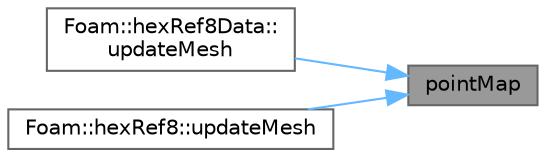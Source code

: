 digraph "pointMap"
{
 // LATEX_PDF_SIZE
  bgcolor="transparent";
  edge [fontname=Helvetica,fontsize=10,labelfontname=Helvetica,labelfontsize=10];
  node [fontname=Helvetica,fontsize=10,shape=box,height=0.2,width=0.4];
  rankdir="RL";
  Node1 [id="Node000001",label="pointMap",height=0.2,width=0.4,color="gray40", fillcolor="grey60", style="filled", fontcolor="black",tooltip=" "];
  Node1 -> Node2 [id="edge1_Node000001_Node000002",dir="back",color="steelblue1",style="solid",tooltip=" "];
  Node2 [id="Node000002",label="Foam::hexRef8Data::\lupdateMesh",height=0.2,width=0.4,color="grey40", fillcolor="white", style="filled",URL="$classFoam_1_1hexRef8Data.html#ad57565956fd4064299f4bd3c4eebb1d4",tooltip=" "];
  Node1 -> Node3 [id="edge2_Node000001_Node000003",dir="back",color="steelblue1",style="solid",tooltip=" "];
  Node3 [id="Node000003",label="Foam::hexRef8::updateMesh",height=0.2,width=0.4,color="grey40", fillcolor="white", style="filled",URL="$classFoam_1_1hexRef8.html#a97c9017fa6ef5f8319a5d64bdf3fd1b6",tooltip=" "];
}

